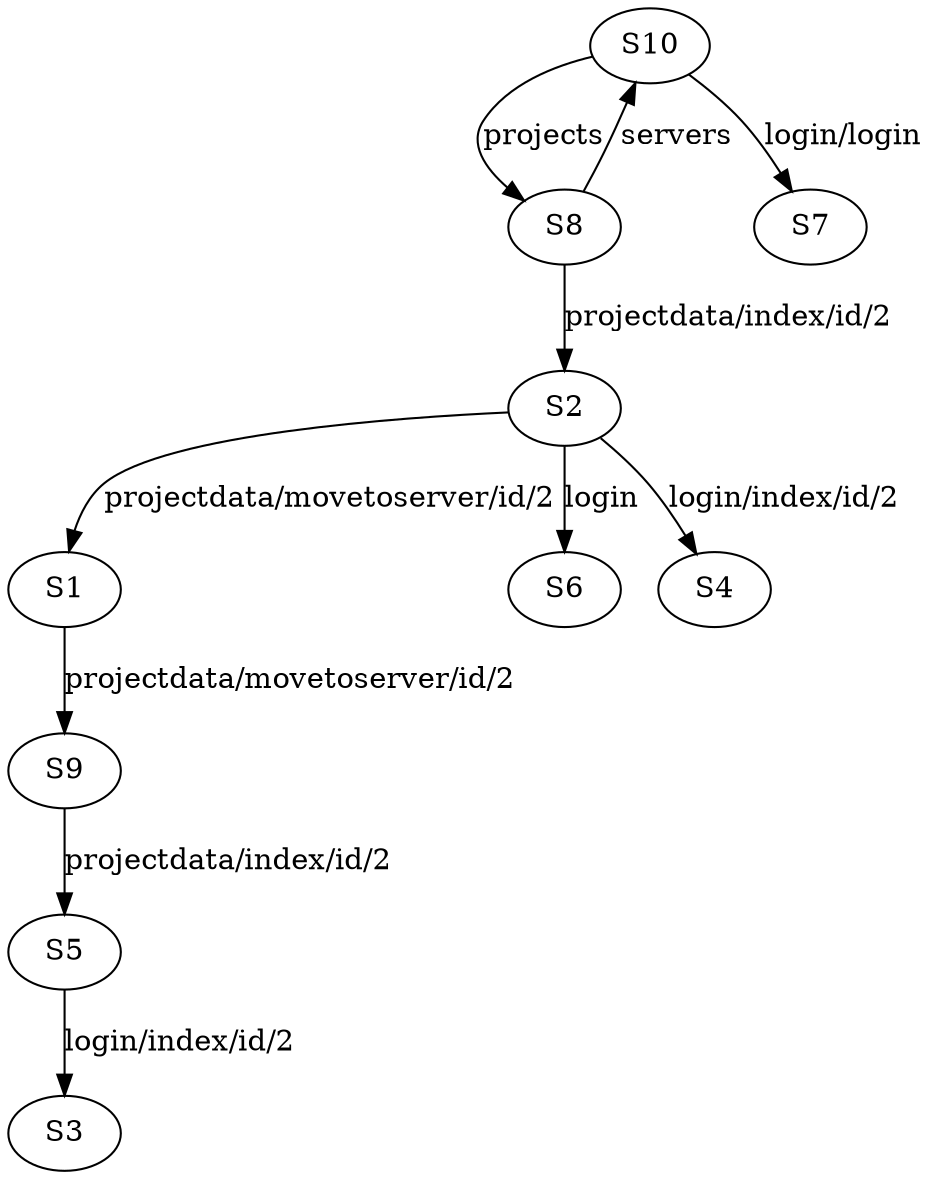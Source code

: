 digraph fsm {
S10 -> S8 [label="projects"];
S10 -> S7 [label="login/login"];
S8 -> S2 [label="projectdata/index/id/2"];
S8 -> S10 [label="servers"];
S2 -> S1 [label="projectdata/movetoserver/id/2"];
S2 -> S6 [label="login"];
S2 -> S4 [label="login/index/id/2"];
S1 -> S9 [label="projectdata/movetoserver/id/2"];
S9 -> S5 [label="projectdata/index/id/2"];
S5 -> S3 [label="login/index/id/2"];
}

